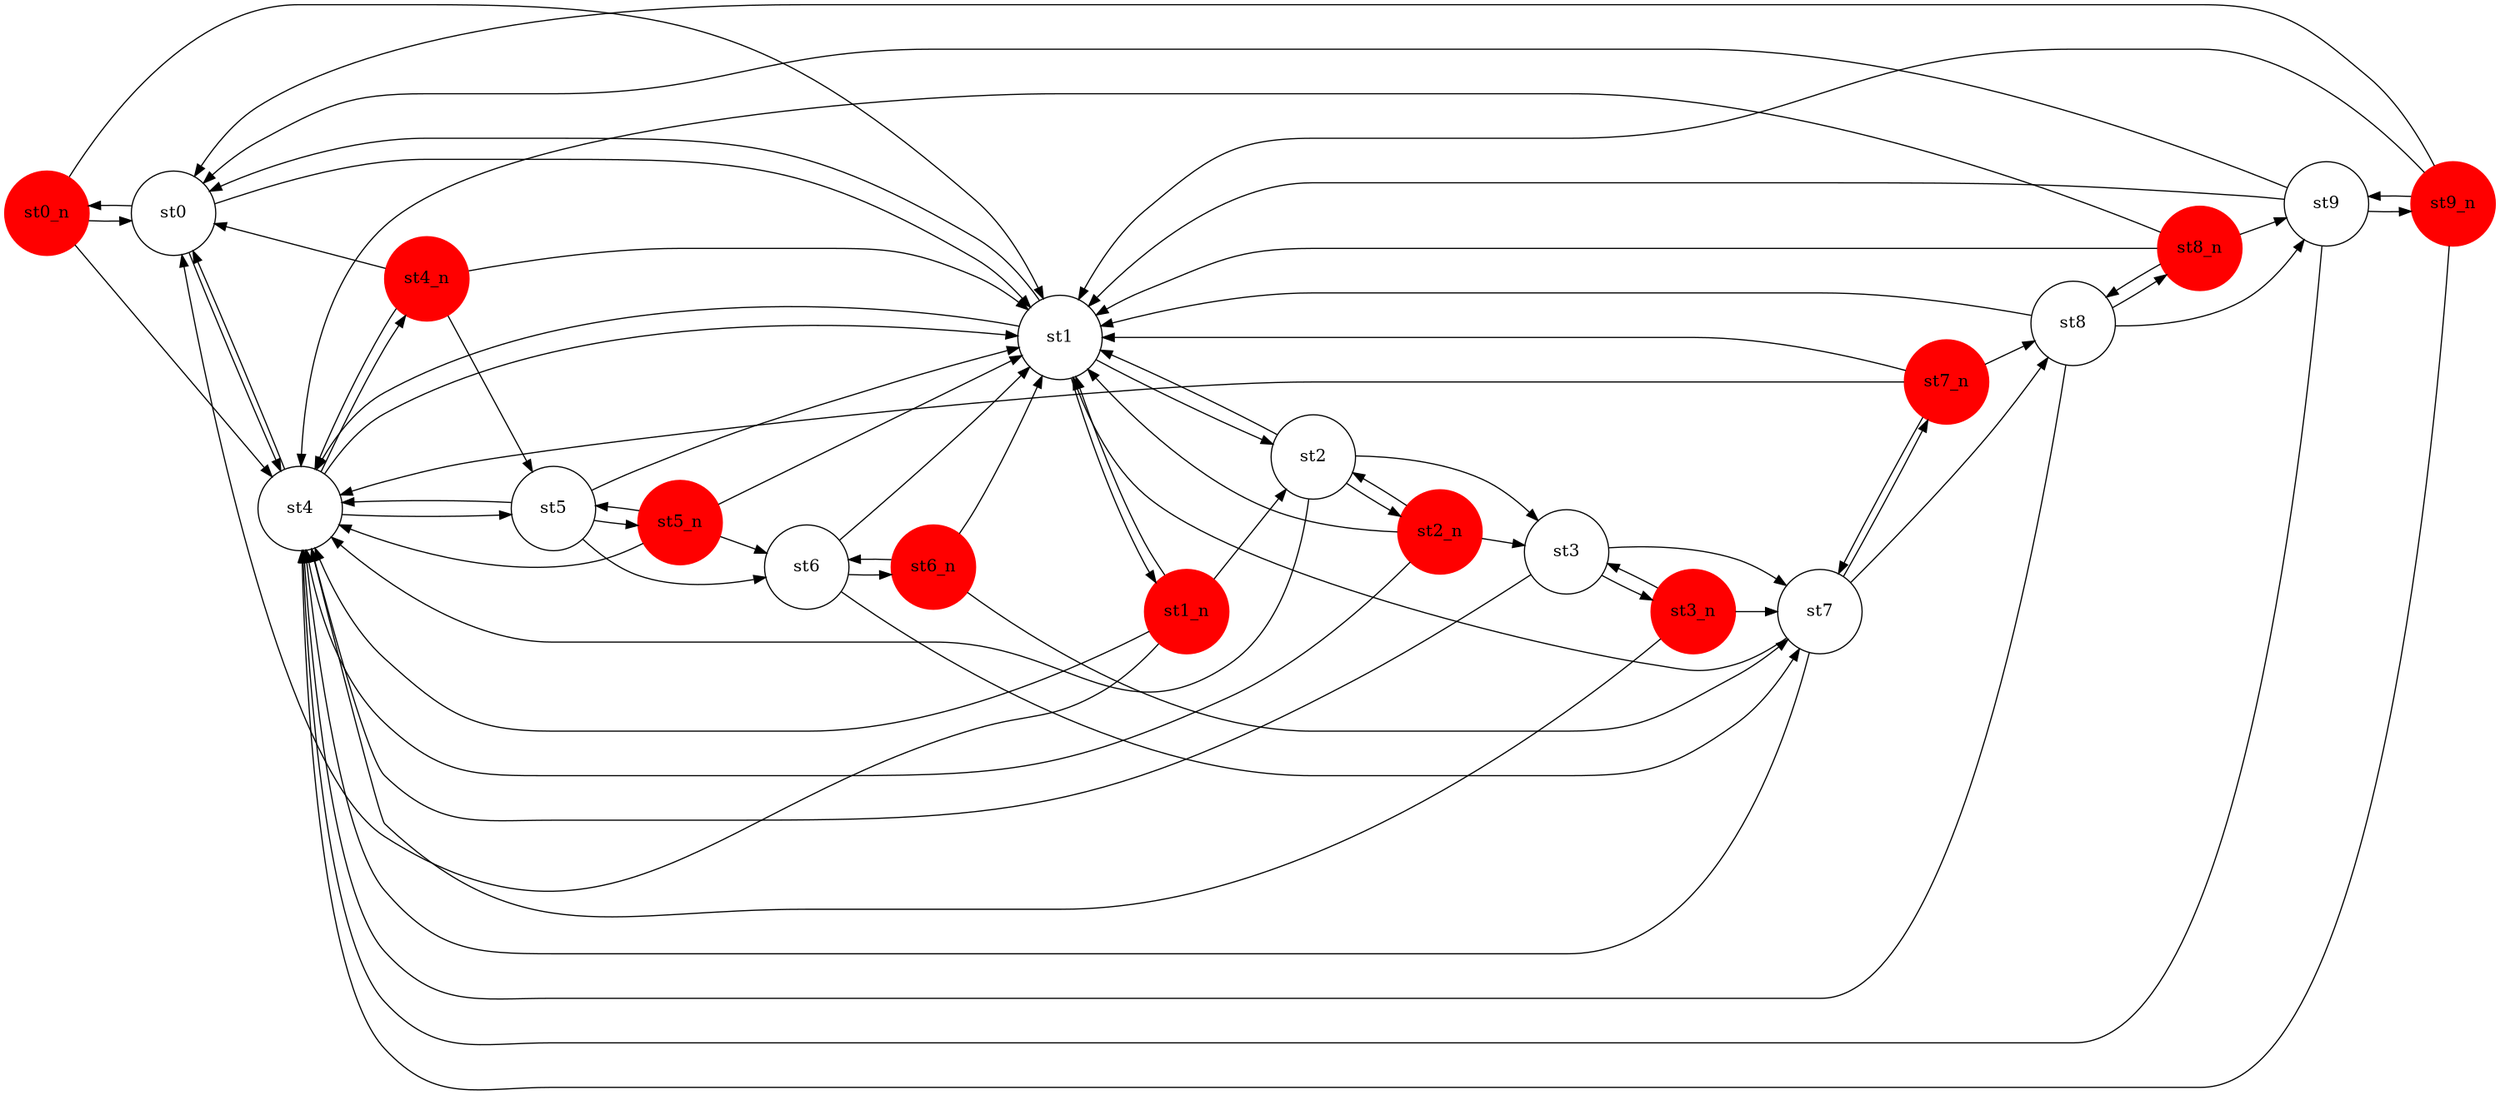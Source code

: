 #Total states is 0, including 0 states and 0 newstates
#Total transisions is 0, including 0 transistions and 0 new transitions
digraph finite_state_machine {
	rankdir=LR;
	size="20,20";
	resolution="300";
	overlap=false;

	node [shape = circle, fixedsize=true, width = 1, color = red, style = filled];
	st0_n;
 	st1_n;
 	st2_n;
 	st3_n;
 	st4_n;
 	st5_n;
 	st6_n;
 	st7_n;
 	st8_n;
 	st9_n;
 
	node [shape = circle, color = black, style = unfilled];
	st0;
 	st1;
 	st2;
 	st3;
 	st4;
 	st5;
 	st6;
 	st7;
 	st8;
 	st9;
 	st0 -> st0_n;
	st0 -> st1;
	st0 -> st4;
	st0_n -> st0;
	st0_n -> st1;
	st0_n -> st4;
	st1 -> st0;
	st1 -> st1_n;
	st1 -> st2;
	st1 -> st4;
	st1_n -> st0;
	st1_n -> st1;
	st1_n -> st2;
	st1_n -> st4;
	st2 -> st1;
	st2 -> st2_n;
	st2 -> st3;
	st2 -> st4;
	st2_n -> st1;
	st2_n -> st2;
	st2_n -> st3;
	st2_n -> st4;
	st3 -> st3_n;
	st3 -> st4;
	st3 -> st7;
	st3_n -> st3;
	st3_n -> st4;
	st3_n -> st7;
	st4 -> st0;
	st4 -> st1;
	st4 -> st4_n;
	st4 -> st5;
	st4_n -> st0;
	st4_n -> st1;
	st4_n -> st4;
	st4_n -> st5;
	st5 -> st1;
	st5 -> st4;
	st5 -> st5_n;
	st5 -> st6;
	st5_n -> st1;
	st5_n -> st4;
	st5_n -> st5;
	st5_n -> st6;
	st6 -> st1;
	st6 -> st6_n;
	st6 -> st7;
	st6_n -> st1;
	st6_n -> st6;
	st6_n -> st7;
	st7 -> st1;
	st7 -> st4;
	st7 -> st7_n;
	st7 -> st8;
	st7_n -> st1;
	st7_n -> st4;
	st7_n -> st7;
	st7_n -> st8;
	st8 -> st1;
	st8 -> st4;
	st8 -> st8_n;
	st8 -> st9;
	st8_n -> st1;
	st8_n -> st4;
	st8_n -> st8;
	st8_n -> st9;
	st9 -> st0;
	st9 -> st1;
	st9 -> st4;
	st9 -> st9_n;
	st9_n -> st0;
	st9_n -> st1;
	st9_n -> st4;
	st9_n -> st9;
}
